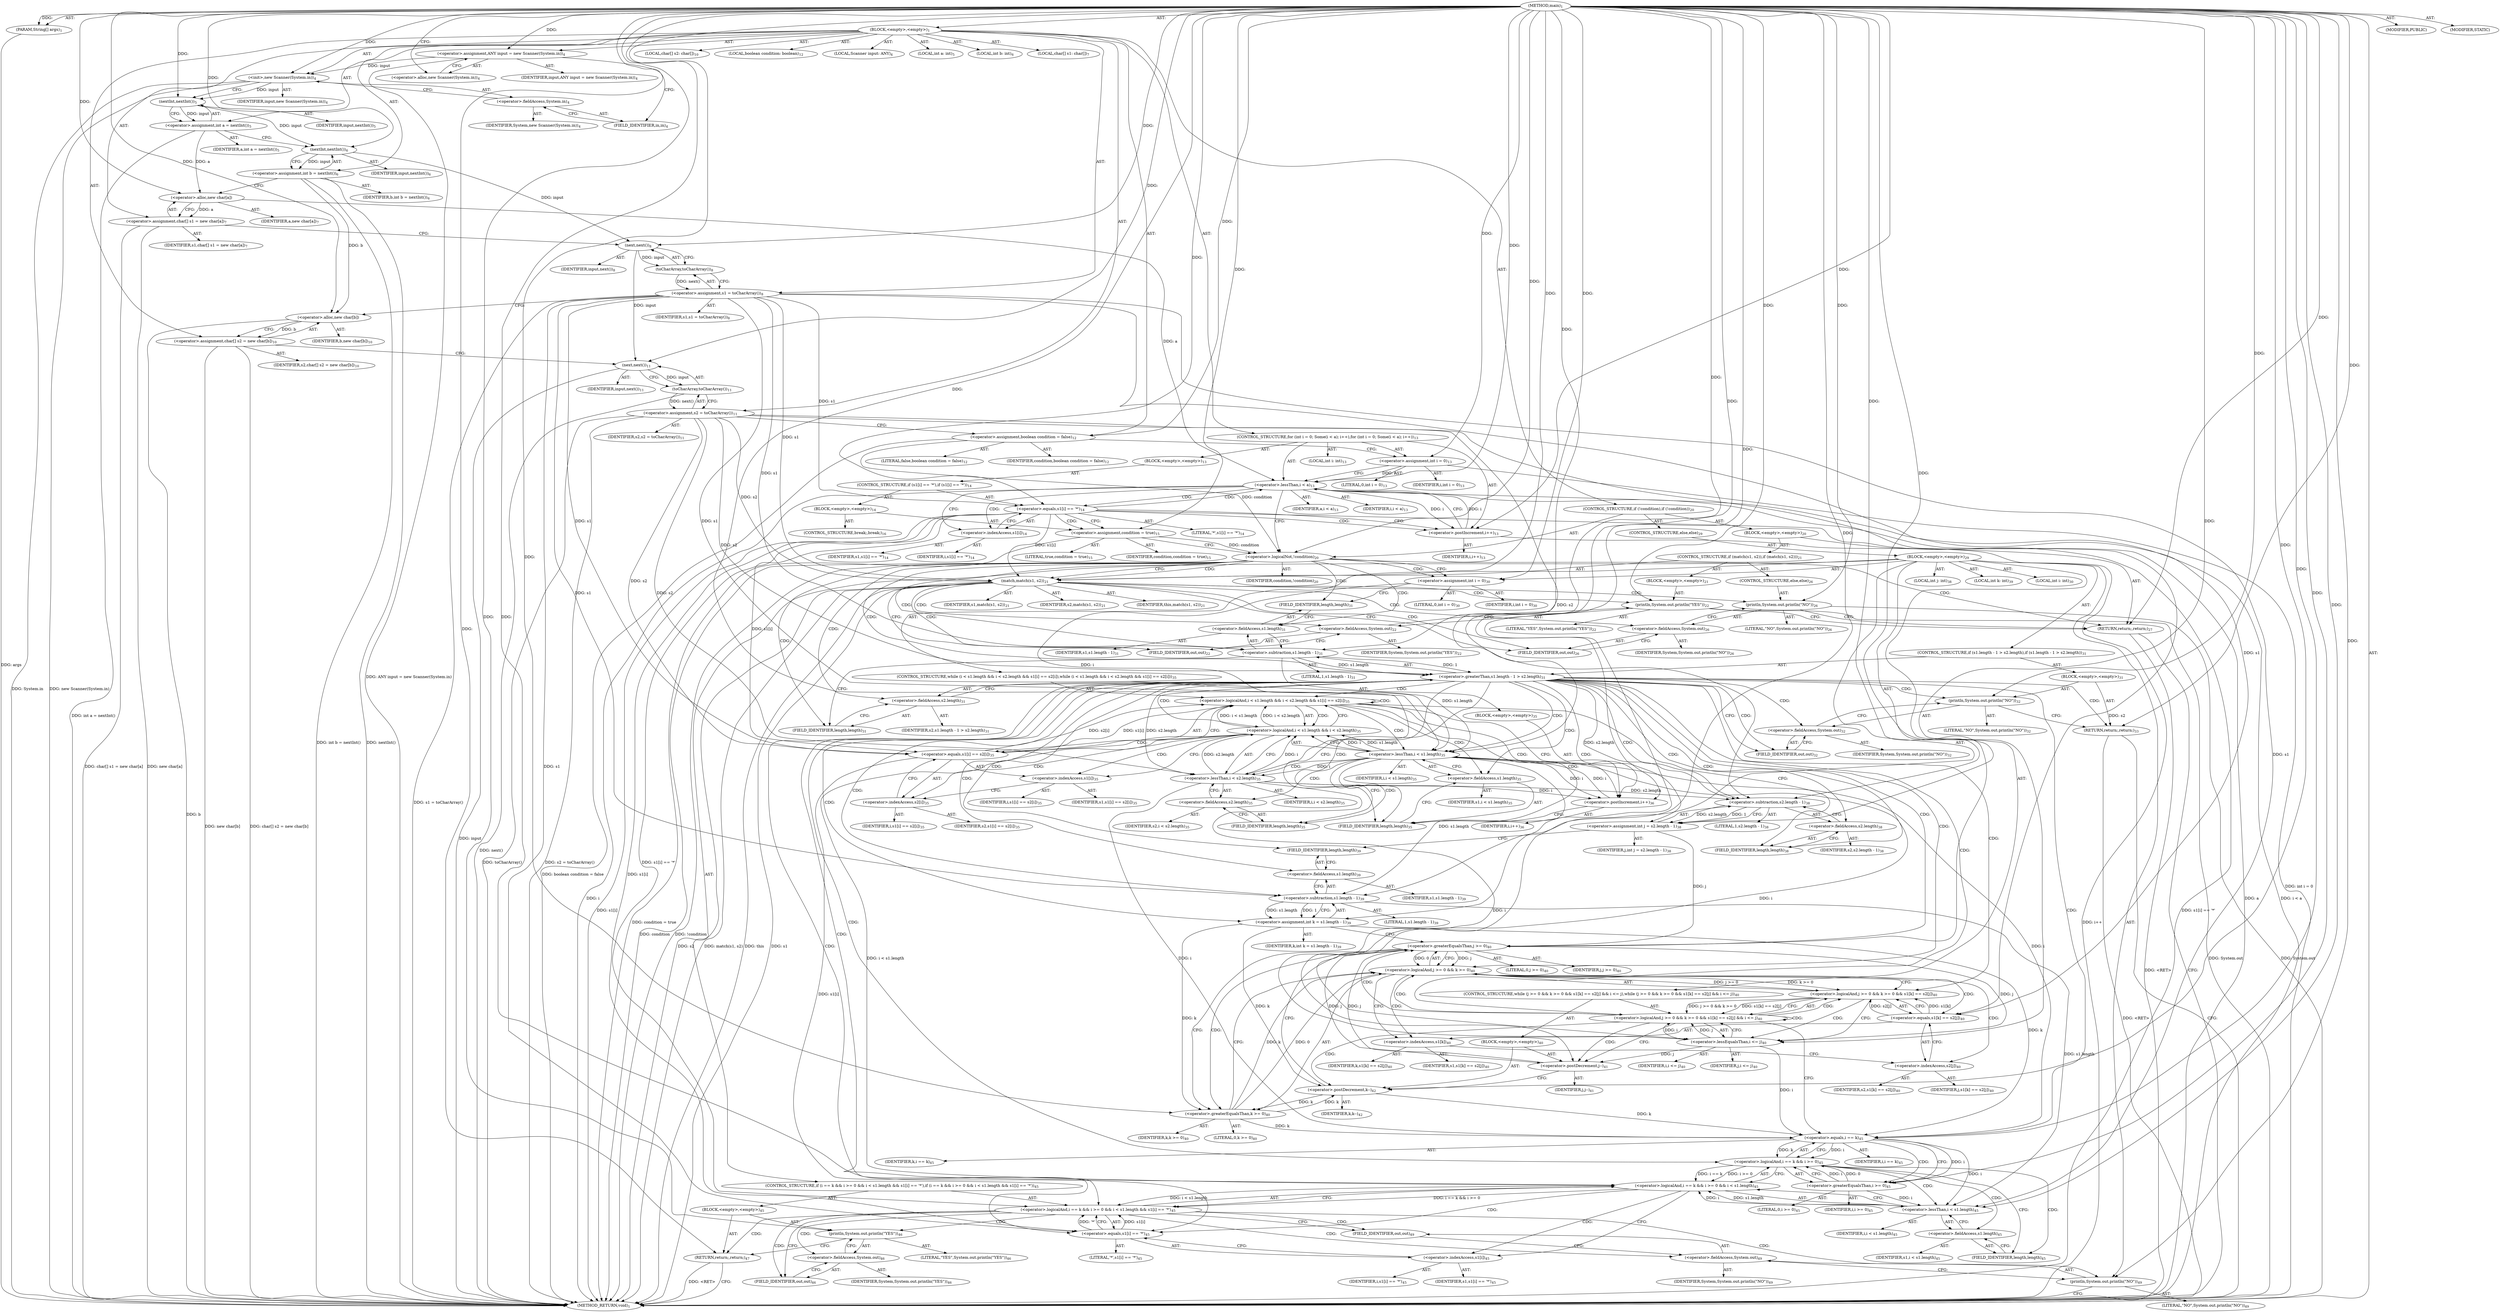 digraph "main" {  
"19" [label = <(METHOD,main)<SUB>1</SUB>> ]
"20" [label = <(PARAM,String[] args)<SUB>1</SUB>> ]
"21" [label = <(BLOCK,&lt;empty&gt;,&lt;empty&gt;)<SUB>1</SUB>> ]
"4" [label = <(LOCAL,Scanner input: ANY)<SUB>4</SUB>> ]
"22" [label = <(&lt;operator&gt;.assignment,ANY input = new Scanner(System.in))<SUB>4</SUB>> ]
"23" [label = <(IDENTIFIER,input,ANY input = new Scanner(System.in))<SUB>4</SUB>> ]
"24" [label = <(&lt;operator&gt;.alloc,new Scanner(System.in))<SUB>4</SUB>> ]
"25" [label = <(&lt;init&gt;,new Scanner(System.in))<SUB>4</SUB>> ]
"3" [label = <(IDENTIFIER,input,new Scanner(System.in))<SUB>4</SUB>> ]
"26" [label = <(&lt;operator&gt;.fieldAccess,System.in)<SUB>4</SUB>> ]
"27" [label = <(IDENTIFIER,System,new Scanner(System.in))<SUB>4</SUB>> ]
"28" [label = <(FIELD_IDENTIFIER,in,in)<SUB>4</SUB>> ]
"29" [label = <(LOCAL,int a: int)<SUB>5</SUB>> ]
"30" [label = <(&lt;operator&gt;.assignment,int a = nextInt())<SUB>5</SUB>> ]
"31" [label = <(IDENTIFIER,a,int a = nextInt())<SUB>5</SUB>> ]
"32" [label = <(nextInt,nextInt())<SUB>5</SUB>> ]
"33" [label = <(IDENTIFIER,input,nextInt())<SUB>5</SUB>> ]
"34" [label = <(LOCAL,int b: int)<SUB>6</SUB>> ]
"35" [label = <(&lt;operator&gt;.assignment,int b = nextInt())<SUB>6</SUB>> ]
"36" [label = <(IDENTIFIER,b,int b = nextInt())<SUB>6</SUB>> ]
"37" [label = <(nextInt,nextInt())<SUB>6</SUB>> ]
"38" [label = <(IDENTIFIER,input,nextInt())<SUB>6</SUB>> ]
"39" [label = <(LOCAL,char[] s1: char[])<SUB>7</SUB>> ]
"40" [label = <(&lt;operator&gt;.assignment,char[] s1 = new char[a])<SUB>7</SUB>> ]
"41" [label = <(IDENTIFIER,s1,char[] s1 = new char[a])<SUB>7</SUB>> ]
"42" [label = <(&lt;operator&gt;.alloc,new char[a])> ]
"43" [label = <(IDENTIFIER,a,new char[a])<SUB>7</SUB>> ]
"44" [label = <(&lt;operator&gt;.assignment,s1 = toCharArray())<SUB>8</SUB>> ]
"45" [label = <(IDENTIFIER,s1,s1 = toCharArray())<SUB>8</SUB>> ]
"46" [label = <(toCharArray,toCharArray())<SUB>8</SUB>> ]
"47" [label = <(next,next())<SUB>8</SUB>> ]
"48" [label = <(IDENTIFIER,input,next())<SUB>8</SUB>> ]
"49" [label = <(LOCAL,char[] s2: char[])<SUB>10</SUB>> ]
"50" [label = <(&lt;operator&gt;.assignment,char[] s2 = new char[b])<SUB>10</SUB>> ]
"51" [label = <(IDENTIFIER,s2,char[] s2 = new char[b])<SUB>10</SUB>> ]
"52" [label = <(&lt;operator&gt;.alloc,new char[b])> ]
"53" [label = <(IDENTIFIER,b,new char[b])<SUB>10</SUB>> ]
"54" [label = <(&lt;operator&gt;.assignment,s2 = toCharArray())<SUB>11</SUB>> ]
"55" [label = <(IDENTIFIER,s2,s2 = toCharArray())<SUB>11</SUB>> ]
"56" [label = <(toCharArray,toCharArray())<SUB>11</SUB>> ]
"57" [label = <(next,next())<SUB>11</SUB>> ]
"58" [label = <(IDENTIFIER,input,next())<SUB>11</SUB>> ]
"59" [label = <(LOCAL,boolean condition: boolean)<SUB>12</SUB>> ]
"60" [label = <(&lt;operator&gt;.assignment,boolean condition = false)<SUB>12</SUB>> ]
"61" [label = <(IDENTIFIER,condition,boolean condition = false)<SUB>12</SUB>> ]
"62" [label = <(LITERAL,false,boolean condition = false)<SUB>12</SUB>> ]
"63" [label = <(CONTROL_STRUCTURE,for (int i = 0; Some(i &lt; a); i++),for (int i = 0; Some(i &lt; a); i++))<SUB>13</SUB>> ]
"64" [label = <(LOCAL,int i: int)<SUB>13</SUB>> ]
"65" [label = <(&lt;operator&gt;.assignment,int i = 0)<SUB>13</SUB>> ]
"66" [label = <(IDENTIFIER,i,int i = 0)<SUB>13</SUB>> ]
"67" [label = <(LITERAL,0,int i = 0)<SUB>13</SUB>> ]
"68" [label = <(&lt;operator&gt;.lessThan,i &lt; a)<SUB>13</SUB>> ]
"69" [label = <(IDENTIFIER,i,i &lt; a)<SUB>13</SUB>> ]
"70" [label = <(IDENTIFIER,a,i &lt; a)<SUB>13</SUB>> ]
"71" [label = <(&lt;operator&gt;.postIncrement,i++)<SUB>13</SUB>> ]
"72" [label = <(IDENTIFIER,i,i++)<SUB>13</SUB>> ]
"73" [label = <(BLOCK,&lt;empty&gt;,&lt;empty&gt;)<SUB>13</SUB>> ]
"74" [label = <(CONTROL_STRUCTURE,if (s1[i] == '*'),if (s1[i] == '*'))<SUB>14</SUB>> ]
"75" [label = <(&lt;operator&gt;.equals,s1[i] == '*')<SUB>14</SUB>> ]
"76" [label = <(&lt;operator&gt;.indexAccess,s1[i])<SUB>14</SUB>> ]
"77" [label = <(IDENTIFIER,s1,s1[i] == '*')<SUB>14</SUB>> ]
"78" [label = <(IDENTIFIER,i,s1[i] == '*')<SUB>14</SUB>> ]
"79" [label = <(LITERAL,'*',s1[i] == '*')<SUB>14</SUB>> ]
"80" [label = <(BLOCK,&lt;empty&gt;,&lt;empty&gt;)<SUB>14</SUB>> ]
"81" [label = <(&lt;operator&gt;.assignment,condition = true)<SUB>15</SUB>> ]
"82" [label = <(IDENTIFIER,condition,condition = true)<SUB>15</SUB>> ]
"83" [label = <(LITERAL,true,condition = true)<SUB>15</SUB>> ]
"84" [label = <(CONTROL_STRUCTURE,break;,break;)<SUB>16</SUB>> ]
"85" [label = <(CONTROL_STRUCTURE,if (!condition),if (!condition))<SUB>20</SUB>> ]
"86" [label = <(&lt;operator&gt;.logicalNot,!condition)<SUB>20</SUB>> ]
"87" [label = <(IDENTIFIER,condition,!condition)<SUB>20</SUB>> ]
"88" [label = <(BLOCK,&lt;empty&gt;,&lt;empty&gt;)<SUB>20</SUB>> ]
"89" [label = <(CONTROL_STRUCTURE,if (match(s1, s2)),if (match(s1, s2)))<SUB>21</SUB>> ]
"90" [label = <(match,match(s1, s2))<SUB>21</SUB>> ]
"91" [label = <(IDENTIFIER,this,match(s1, s2))<SUB>21</SUB>> ]
"92" [label = <(IDENTIFIER,s1,match(s1, s2))<SUB>21</SUB>> ]
"93" [label = <(IDENTIFIER,s2,match(s1, s2))<SUB>21</SUB>> ]
"94" [label = <(BLOCK,&lt;empty&gt;,&lt;empty&gt;)<SUB>21</SUB>> ]
"95" [label = <(println,System.out.println(&quot;YES&quot;))<SUB>22</SUB>> ]
"96" [label = <(&lt;operator&gt;.fieldAccess,System.out)<SUB>22</SUB>> ]
"97" [label = <(IDENTIFIER,System,System.out.println(&quot;YES&quot;))<SUB>22</SUB>> ]
"98" [label = <(FIELD_IDENTIFIER,out,out)<SUB>22</SUB>> ]
"99" [label = <(LITERAL,&quot;YES&quot;,System.out.println(&quot;YES&quot;))<SUB>22</SUB>> ]
"100" [label = <(CONTROL_STRUCTURE,else,else)<SUB>26</SUB>> ]
"101" [label = <(println,System.out.println(&quot;NO&quot;))<SUB>26</SUB>> ]
"102" [label = <(&lt;operator&gt;.fieldAccess,System.out)<SUB>26</SUB>> ]
"103" [label = <(IDENTIFIER,System,System.out.println(&quot;NO&quot;))<SUB>26</SUB>> ]
"104" [label = <(FIELD_IDENTIFIER,out,out)<SUB>26</SUB>> ]
"105" [label = <(LITERAL,&quot;NO&quot;,System.out.println(&quot;NO&quot;))<SUB>26</SUB>> ]
"106" [label = <(RETURN,return;,return;)<SUB>27</SUB>> ]
"107" [label = <(CONTROL_STRUCTURE,else,else)<SUB>29</SUB>> ]
"108" [label = <(BLOCK,&lt;empty&gt;,&lt;empty&gt;)<SUB>29</SUB>> ]
"109" [label = <(LOCAL,int i: int)<SUB>30</SUB>> ]
"110" [label = <(&lt;operator&gt;.assignment,int i = 0)<SUB>30</SUB>> ]
"111" [label = <(IDENTIFIER,i,int i = 0)<SUB>30</SUB>> ]
"112" [label = <(LITERAL,0,int i = 0)<SUB>30</SUB>> ]
"113" [label = <(CONTROL_STRUCTURE,if (s1.length - 1 &gt; s2.length),if (s1.length - 1 &gt; s2.length))<SUB>31</SUB>> ]
"114" [label = <(&lt;operator&gt;.greaterThan,s1.length - 1 &gt; s2.length)<SUB>31</SUB>> ]
"115" [label = <(&lt;operator&gt;.subtraction,s1.length - 1)<SUB>31</SUB>> ]
"116" [label = <(&lt;operator&gt;.fieldAccess,s1.length)<SUB>31</SUB>> ]
"117" [label = <(IDENTIFIER,s1,s1.length - 1)<SUB>31</SUB>> ]
"118" [label = <(FIELD_IDENTIFIER,length,length)<SUB>31</SUB>> ]
"119" [label = <(LITERAL,1,s1.length - 1)<SUB>31</SUB>> ]
"120" [label = <(&lt;operator&gt;.fieldAccess,s2.length)<SUB>31</SUB>> ]
"121" [label = <(IDENTIFIER,s2,s1.length - 1 &gt; s2.length)<SUB>31</SUB>> ]
"122" [label = <(FIELD_IDENTIFIER,length,length)<SUB>31</SUB>> ]
"123" [label = <(BLOCK,&lt;empty&gt;,&lt;empty&gt;)<SUB>31</SUB>> ]
"124" [label = <(println,System.out.println(&quot;NO&quot;))<SUB>32</SUB>> ]
"125" [label = <(&lt;operator&gt;.fieldAccess,System.out)<SUB>32</SUB>> ]
"126" [label = <(IDENTIFIER,System,System.out.println(&quot;NO&quot;))<SUB>32</SUB>> ]
"127" [label = <(FIELD_IDENTIFIER,out,out)<SUB>32</SUB>> ]
"128" [label = <(LITERAL,&quot;NO&quot;,System.out.println(&quot;NO&quot;))<SUB>32</SUB>> ]
"129" [label = <(RETURN,return;,return;)<SUB>33</SUB>> ]
"130" [label = <(CONTROL_STRUCTURE,while (i &lt; s1.length &amp;&amp; i &lt; s2.length &amp;&amp; s1[i] == s2[i]),while (i &lt; s1.length &amp;&amp; i &lt; s2.length &amp;&amp; s1[i] == s2[i]))<SUB>35</SUB>> ]
"131" [label = <(&lt;operator&gt;.logicalAnd,i &lt; s1.length &amp;&amp; i &lt; s2.length &amp;&amp; s1[i] == s2[i])<SUB>35</SUB>> ]
"132" [label = <(&lt;operator&gt;.logicalAnd,i &lt; s1.length &amp;&amp; i &lt; s2.length)<SUB>35</SUB>> ]
"133" [label = <(&lt;operator&gt;.lessThan,i &lt; s1.length)<SUB>35</SUB>> ]
"134" [label = <(IDENTIFIER,i,i &lt; s1.length)<SUB>35</SUB>> ]
"135" [label = <(&lt;operator&gt;.fieldAccess,s1.length)<SUB>35</SUB>> ]
"136" [label = <(IDENTIFIER,s1,i &lt; s1.length)<SUB>35</SUB>> ]
"137" [label = <(FIELD_IDENTIFIER,length,length)<SUB>35</SUB>> ]
"138" [label = <(&lt;operator&gt;.lessThan,i &lt; s2.length)<SUB>35</SUB>> ]
"139" [label = <(IDENTIFIER,i,i &lt; s2.length)<SUB>35</SUB>> ]
"140" [label = <(&lt;operator&gt;.fieldAccess,s2.length)<SUB>35</SUB>> ]
"141" [label = <(IDENTIFIER,s2,i &lt; s2.length)<SUB>35</SUB>> ]
"142" [label = <(FIELD_IDENTIFIER,length,length)<SUB>35</SUB>> ]
"143" [label = <(&lt;operator&gt;.equals,s1[i] == s2[i])<SUB>35</SUB>> ]
"144" [label = <(&lt;operator&gt;.indexAccess,s1[i])<SUB>35</SUB>> ]
"145" [label = <(IDENTIFIER,s1,s1[i] == s2[i])<SUB>35</SUB>> ]
"146" [label = <(IDENTIFIER,i,s1[i] == s2[i])<SUB>35</SUB>> ]
"147" [label = <(&lt;operator&gt;.indexAccess,s2[i])<SUB>35</SUB>> ]
"148" [label = <(IDENTIFIER,s2,s1[i] == s2[i])<SUB>35</SUB>> ]
"149" [label = <(IDENTIFIER,i,s1[i] == s2[i])<SUB>35</SUB>> ]
"150" [label = <(BLOCK,&lt;empty&gt;,&lt;empty&gt;)<SUB>35</SUB>> ]
"151" [label = <(&lt;operator&gt;.postIncrement,i++)<SUB>36</SUB>> ]
"152" [label = <(IDENTIFIER,i,i++)<SUB>36</SUB>> ]
"153" [label = <(LOCAL,int j: int)<SUB>38</SUB>> ]
"154" [label = <(&lt;operator&gt;.assignment,int j = s2.length - 1)<SUB>38</SUB>> ]
"155" [label = <(IDENTIFIER,j,int j = s2.length - 1)<SUB>38</SUB>> ]
"156" [label = <(&lt;operator&gt;.subtraction,s2.length - 1)<SUB>38</SUB>> ]
"157" [label = <(&lt;operator&gt;.fieldAccess,s2.length)<SUB>38</SUB>> ]
"158" [label = <(IDENTIFIER,s2,s2.length - 1)<SUB>38</SUB>> ]
"159" [label = <(FIELD_IDENTIFIER,length,length)<SUB>38</SUB>> ]
"160" [label = <(LITERAL,1,s2.length - 1)<SUB>38</SUB>> ]
"161" [label = <(LOCAL,int k: int)<SUB>39</SUB>> ]
"162" [label = <(&lt;operator&gt;.assignment,int k = s1.length - 1)<SUB>39</SUB>> ]
"163" [label = <(IDENTIFIER,k,int k = s1.length - 1)<SUB>39</SUB>> ]
"164" [label = <(&lt;operator&gt;.subtraction,s1.length - 1)<SUB>39</SUB>> ]
"165" [label = <(&lt;operator&gt;.fieldAccess,s1.length)<SUB>39</SUB>> ]
"166" [label = <(IDENTIFIER,s1,s1.length - 1)<SUB>39</SUB>> ]
"167" [label = <(FIELD_IDENTIFIER,length,length)<SUB>39</SUB>> ]
"168" [label = <(LITERAL,1,s1.length - 1)<SUB>39</SUB>> ]
"169" [label = <(CONTROL_STRUCTURE,while (j &gt;= 0 &amp;&amp; k &gt;= 0 &amp;&amp; s1[k] == s2[j] &amp;&amp; i &lt;= j),while (j &gt;= 0 &amp;&amp; k &gt;= 0 &amp;&amp; s1[k] == s2[j] &amp;&amp; i &lt;= j))<SUB>40</SUB>> ]
"170" [label = <(&lt;operator&gt;.logicalAnd,j &gt;= 0 &amp;&amp; k &gt;= 0 &amp;&amp; s1[k] == s2[j] &amp;&amp; i &lt;= j)<SUB>40</SUB>> ]
"171" [label = <(&lt;operator&gt;.logicalAnd,j &gt;= 0 &amp;&amp; k &gt;= 0 &amp;&amp; s1[k] == s2[j])<SUB>40</SUB>> ]
"172" [label = <(&lt;operator&gt;.logicalAnd,j &gt;= 0 &amp;&amp; k &gt;= 0)<SUB>40</SUB>> ]
"173" [label = <(&lt;operator&gt;.greaterEqualsThan,j &gt;= 0)<SUB>40</SUB>> ]
"174" [label = <(IDENTIFIER,j,j &gt;= 0)<SUB>40</SUB>> ]
"175" [label = <(LITERAL,0,j &gt;= 0)<SUB>40</SUB>> ]
"176" [label = <(&lt;operator&gt;.greaterEqualsThan,k &gt;= 0)<SUB>40</SUB>> ]
"177" [label = <(IDENTIFIER,k,k &gt;= 0)<SUB>40</SUB>> ]
"178" [label = <(LITERAL,0,k &gt;= 0)<SUB>40</SUB>> ]
"179" [label = <(&lt;operator&gt;.equals,s1[k] == s2[j])<SUB>40</SUB>> ]
"180" [label = <(&lt;operator&gt;.indexAccess,s1[k])<SUB>40</SUB>> ]
"181" [label = <(IDENTIFIER,s1,s1[k] == s2[j])<SUB>40</SUB>> ]
"182" [label = <(IDENTIFIER,k,s1[k] == s2[j])<SUB>40</SUB>> ]
"183" [label = <(&lt;operator&gt;.indexAccess,s2[j])<SUB>40</SUB>> ]
"184" [label = <(IDENTIFIER,s2,s1[k] == s2[j])<SUB>40</SUB>> ]
"185" [label = <(IDENTIFIER,j,s1[k] == s2[j])<SUB>40</SUB>> ]
"186" [label = <(&lt;operator&gt;.lessEqualsThan,i &lt;= j)<SUB>40</SUB>> ]
"187" [label = <(IDENTIFIER,i,i &lt;= j)<SUB>40</SUB>> ]
"188" [label = <(IDENTIFIER,j,i &lt;= j)<SUB>40</SUB>> ]
"189" [label = <(BLOCK,&lt;empty&gt;,&lt;empty&gt;)<SUB>40</SUB>> ]
"190" [label = <(&lt;operator&gt;.postDecrement,j--)<SUB>41</SUB>> ]
"191" [label = <(IDENTIFIER,j,j--)<SUB>41</SUB>> ]
"192" [label = <(&lt;operator&gt;.postDecrement,k--)<SUB>42</SUB>> ]
"193" [label = <(IDENTIFIER,k,k--)<SUB>42</SUB>> ]
"194" [label = <(CONTROL_STRUCTURE,if (i == k &amp;&amp; i &gt;= 0 &amp;&amp; i &lt; s1.length &amp;&amp; s1[i] == '*'),if (i == k &amp;&amp; i &gt;= 0 &amp;&amp; i &lt; s1.length &amp;&amp; s1[i] == '*'))<SUB>45</SUB>> ]
"195" [label = <(&lt;operator&gt;.logicalAnd,i == k &amp;&amp; i &gt;= 0 &amp;&amp; i &lt; s1.length &amp;&amp; s1[i] == '*')<SUB>45</SUB>> ]
"196" [label = <(&lt;operator&gt;.logicalAnd,i == k &amp;&amp; i &gt;= 0 &amp;&amp; i &lt; s1.length)<SUB>45</SUB>> ]
"197" [label = <(&lt;operator&gt;.logicalAnd,i == k &amp;&amp; i &gt;= 0)<SUB>45</SUB>> ]
"198" [label = <(&lt;operator&gt;.equals,i == k)<SUB>45</SUB>> ]
"199" [label = <(IDENTIFIER,i,i == k)<SUB>45</SUB>> ]
"200" [label = <(IDENTIFIER,k,i == k)<SUB>45</SUB>> ]
"201" [label = <(&lt;operator&gt;.greaterEqualsThan,i &gt;= 0)<SUB>45</SUB>> ]
"202" [label = <(IDENTIFIER,i,i &gt;= 0)<SUB>45</SUB>> ]
"203" [label = <(LITERAL,0,i &gt;= 0)<SUB>45</SUB>> ]
"204" [label = <(&lt;operator&gt;.lessThan,i &lt; s1.length)<SUB>45</SUB>> ]
"205" [label = <(IDENTIFIER,i,i &lt; s1.length)<SUB>45</SUB>> ]
"206" [label = <(&lt;operator&gt;.fieldAccess,s1.length)<SUB>45</SUB>> ]
"207" [label = <(IDENTIFIER,s1,i &lt; s1.length)<SUB>45</SUB>> ]
"208" [label = <(FIELD_IDENTIFIER,length,length)<SUB>45</SUB>> ]
"209" [label = <(&lt;operator&gt;.equals,s1[i] == '*')<SUB>45</SUB>> ]
"210" [label = <(&lt;operator&gt;.indexAccess,s1[i])<SUB>45</SUB>> ]
"211" [label = <(IDENTIFIER,s1,s1[i] == '*')<SUB>45</SUB>> ]
"212" [label = <(IDENTIFIER,i,s1[i] == '*')<SUB>45</SUB>> ]
"213" [label = <(LITERAL,'*',s1[i] == '*')<SUB>45</SUB>> ]
"214" [label = <(BLOCK,&lt;empty&gt;,&lt;empty&gt;)<SUB>45</SUB>> ]
"215" [label = <(println,System.out.println(&quot;YES&quot;))<SUB>46</SUB>> ]
"216" [label = <(&lt;operator&gt;.fieldAccess,System.out)<SUB>46</SUB>> ]
"217" [label = <(IDENTIFIER,System,System.out.println(&quot;YES&quot;))<SUB>46</SUB>> ]
"218" [label = <(FIELD_IDENTIFIER,out,out)<SUB>46</SUB>> ]
"219" [label = <(LITERAL,&quot;YES&quot;,System.out.println(&quot;YES&quot;))<SUB>46</SUB>> ]
"220" [label = <(RETURN,return;,return;)<SUB>47</SUB>> ]
"221" [label = <(println,System.out.println(&quot;NO&quot;))<SUB>49</SUB>> ]
"222" [label = <(&lt;operator&gt;.fieldAccess,System.out)<SUB>49</SUB>> ]
"223" [label = <(IDENTIFIER,System,System.out.println(&quot;NO&quot;))<SUB>49</SUB>> ]
"224" [label = <(FIELD_IDENTIFIER,out,out)<SUB>49</SUB>> ]
"225" [label = <(LITERAL,&quot;NO&quot;,System.out.println(&quot;NO&quot;))<SUB>49</SUB>> ]
"226" [label = <(MODIFIER,PUBLIC)> ]
"227" [label = <(MODIFIER,STATIC)> ]
"228" [label = <(METHOD_RETURN,void)<SUB>1</SUB>> ]
  "19" -> "20"  [ label = "AST: "] 
  "19" -> "21"  [ label = "AST: "] 
  "19" -> "226"  [ label = "AST: "] 
  "19" -> "227"  [ label = "AST: "] 
  "19" -> "228"  [ label = "AST: "] 
  "21" -> "4"  [ label = "AST: "] 
  "21" -> "22"  [ label = "AST: "] 
  "21" -> "25"  [ label = "AST: "] 
  "21" -> "29"  [ label = "AST: "] 
  "21" -> "30"  [ label = "AST: "] 
  "21" -> "34"  [ label = "AST: "] 
  "21" -> "35"  [ label = "AST: "] 
  "21" -> "39"  [ label = "AST: "] 
  "21" -> "40"  [ label = "AST: "] 
  "21" -> "44"  [ label = "AST: "] 
  "21" -> "49"  [ label = "AST: "] 
  "21" -> "50"  [ label = "AST: "] 
  "21" -> "54"  [ label = "AST: "] 
  "21" -> "59"  [ label = "AST: "] 
  "21" -> "60"  [ label = "AST: "] 
  "21" -> "63"  [ label = "AST: "] 
  "21" -> "85"  [ label = "AST: "] 
  "22" -> "23"  [ label = "AST: "] 
  "22" -> "24"  [ label = "AST: "] 
  "25" -> "3"  [ label = "AST: "] 
  "25" -> "26"  [ label = "AST: "] 
  "26" -> "27"  [ label = "AST: "] 
  "26" -> "28"  [ label = "AST: "] 
  "30" -> "31"  [ label = "AST: "] 
  "30" -> "32"  [ label = "AST: "] 
  "32" -> "33"  [ label = "AST: "] 
  "35" -> "36"  [ label = "AST: "] 
  "35" -> "37"  [ label = "AST: "] 
  "37" -> "38"  [ label = "AST: "] 
  "40" -> "41"  [ label = "AST: "] 
  "40" -> "42"  [ label = "AST: "] 
  "42" -> "43"  [ label = "AST: "] 
  "44" -> "45"  [ label = "AST: "] 
  "44" -> "46"  [ label = "AST: "] 
  "46" -> "47"  [ label = "AST: "] 
  "47" -> "48"  [ label = "AST: "] 
  "50" -> "51"  [ label = "AST: "] 
  "50" -> "52"  [ label = "AST: "] 
  "52" -> "53"  [ label = "AST: "] 
  "54" -> "55"  [ label = "AST: "] 
  "54" -> "56"  [ label = "AST: "] 
  "56" -> "57"  [ label = "AST: "] 
  "57" -> "58"  [ label = "AST: "] 
  "60" -> "61"  [ label = "AST: "] 
  "60" -> "62"  [ label = "AST: "] 
  "63" -> "64"  [ label = "AST: "] 
  "63" -> "65"  [ label = "AST: "] 
  "63" -> "68"  [ label = "AST: "] 
  "63" -> "71"  [ label = "AST: "] 
  "63" -> "73"  [ label = "AST: "] 
  "65" -> "66"  [ label = "AST: "] 
  "65" -> "67"  [ label = "AST: "] 
  "68" -> "69"  [ label = "AST: "] 
  "68" -> "70"  [ label = "AST: "] 
  "71" -> "72"  [ label = "AST: "] 
  "73" -> "74"  [ label = "AST: "] 
  "74" -> "75"  [ label = "AST: "] 
  "74" -> "80"  [ label = "AST: "] 
  "75" -> "76"  [ label = "AST: "] 
  "75" -> "79"  [ label = "AST: "] 
  "76" -> "77"  [ label = "AST: "] 
  "76" -> "78"  [ label = "AST: "] 
  "80" -> "81"  [ label = "AST: "] 
  "80" -> "84"  [ label = "AST: "] 
  "81" -> "82"  [ label = "AST: "] 
  "81" -> "83"  [ label = "AST: "] 
  "85" -> "86"  [ label = "AST: "] 
  "85" -> "88"  [ label = "AST: "] 
  "85" -> "107"  [ label = "AST: "] 
  "86" -> "87"  [ label = "AST: "] 
  "88" -> "89"  [ label = "AST: "] 
  "88" -> "106"  [ label = "AST: "] 
  "89" -> "90"  [ label = "AST: "] 
  "89" -> "94"  [ label = "AST: "] 
  "89" -> "100"  [ label = "AST: "] 
  "90" -> "91"  [ label = "AST: "] 
  "90" -> "92"  [ label = "AST: "] 
  "90" -> "93"  [ label = "AST: "] 
  "94" -> "95"  [ label = "AST: "] 
  "95" -> "96"  [ label = "AST: "] 
  "95" -> "99"  [ label = "AST: "] 
  "96" -> "97"  [ label = "AST: "] 
  "96" -> "98"  [ label = "AST: "] 
  "100" -> "101"  [ label = "AST: "] 
  "101" -> "102"  [ label = "AST: "] 
  "101" -> "105"  [ label = "AST: "] 
  "102" -> "103"  [ label = "AST: "] 
  "102" -> "104"  [ label = "AST: "] 
  "107" -> "108"  [ label = "AST: "] 
  "108" -> "109"  [ label = "AST: "] 
  "108" -> "110"  [ label = "AST: "] 
  "108" -> "113"  [ label = "AST: "] 
  "108" -> "130"  [ label = "AST: "] 
  "108" -> "153"  [ label = "AST: "] 
  "108" -> "154"  [ label = "AST: "] 
  "108" -> "161"  [ label = "AST: "] 
  "108" -> "162"  [ label = "AST: "] 
  "108" -> "169"  [ label = "AST: "] 
  "108" -> "194"  [ label = "AST: "] 
  "108" -> "221"  [ label = "AST: "] 
  "110" -> "111"  [ label = "AST: "] 
  "110" -> "112"  [ label = "AST: "] 
  "113" -> "114"  [ label = "AST: "] 
  "113" -> "123"  [ label = "AST: "] 
  "114" -> "115"  [ label = "AST: "] 
  "114" -> "120"  [ label = "AST: "] 
  "115" -> "116"  [ label = "AST: "] 
  "115" -> "119"  [ label = "AST: "] 
  "116" -> "117"  [ label = "AST: "] 
  "116" -> "118"  [ label = "AST: "] 
  "120" -> "121"  [ label = "AST: "] 
  "120" -> "122"  [ label = "AST: "] 
  "123" -> "124"  [ label = "AST: "] 
  "123" -> "129"  [ label = "AST: "] 
  "124" -> "125"  [ label = "AST: "] 
  "124" -> "128"  [ label = "AST: "] 
  "125" -> "126"  [ label = "AST: "] 
  "125" -> "127"  [ label = "AST: "] 
  "130" -> "131"  [ label = "AST: "] 
  "130" -> "150"  [ label = "AST: "] 
  "131" -> "132"  [ label = "AST: "] 
  "131" -> "143"  [ label = "AST: "] 
  "132" -> "133"  [ label = "AST: "] 
  "132" -> "138"  [ label = "AST: "] 
  "133" -> "134"  [ label = "AST: "] 
  "133" -> "135"  [ label = "AST: "] 
  "135" -> "136"  [ label = "AST: "] 
  "135" -> "137"  [ label = "AST: "] 
  "138" -> "139"  [ label = "AST: "] 
  "138" -> "140"  [ label = "AST: "] 
  "140" -> "141"  [ label = "AST: "] 
  "140" -> "142"  [ label = "AST: "] 
  "143" -> "144"  [ label = "AST: "] 
  "143" -> "147"  [ label = "AST: "] 
  "144" -> "145"  [ label = "AST: "] 
  "144" -> "146"  [ label = "AST: "] 
  "147" -> "148"  [ label = "AST: "] 
  "147" -> "149"  [ label = "AST: "] 
  "150" -> "151"  [ label = "AST: "] 
  "151" -> "152"  [ label = "AST: "] 
  "154" -> "155"  [ label = "AST: "] 
  "154" -> "156"  [ label = "AST: "] 
  "156" -> "157"  [ label = "AST: "] 
  "156" -> "160"  [ label = "AST: "] 
  "157" -> "158"  [ label = "AST: "] 
  "157" -> "159"  [ label = "AST: "] 
  "162" -> "163"  [ label = "AST: "] 
  "162" -> "164"  [ label = "AST: "] 
  "164" -> "165"  [ label = "AST: "] 
  "164" -> "168"  [ label = "AST: "] 
  "165" -> "166"  [ label = "AST: "] 
  "165" -> "167"  [ label = "AST: "] 
  "169" -> "170"  [ label = "AST: "] 
  "169" -> "189"  [ label = "AST: "] 
  "170" -> "171"  [ label = "AST: "] 
  "170" -> "186"  [ label = "AST: "] 
  "171" -> "172"  [ label = "AST: "] 
  "171" -> "179"  [ label = "AST: "] 
  "172" -> "173"  [ label = "AST: "] 
  "172" -> "176"  [ label = "AST: "] 
  "173" -> "174"  [ label = "AST: "] 
  "173" -> "175"  [ label = "AST: "] 
  "176" -> "177"  [ label = "AST: "] 
  "176" -> "178"  [ label = "AST: "] 
  "179" -> "180"  [ label = "AST: "] 
  "179" -> "183"  [ label = "AST: "] 
  "180" -> "181"  [ label = "AST: "] 
  "180" -> "182"  [ label = "AST: "] 
  "183" -> "184"  [ label = "AST: "] 
  "183" -> "185"  [ label = "AST: "] 
  "186" -> "187"  [ label = "AST: "] 
  "186" -> "188"  [ label = "AST: "] 
  "189" -> "190"  [ label = "AST: "] 
  "189" -> "192"  [ label = "AST: "] 
  "190" -> "191"  [ label = "AST: "] 
  "192" -> "193"  [ label = "AST: "] 
  "194" -> "195"  [ label = "AST: "] 
  "194" -> "214"  [ label = "AST: "] 
  "195" -> "196"  [ label = "AST: "] 
  "195" -> "209"  [ label = "AST: "] 
  "196" -> "197"  [ label = "AST: "] 
  "196" -> "204"  [ label = "AST: "] 
  "197" -> "198"  [ label = "AST: "] 
  "197" -> "201"  [ label = "AST: "] 
  "198" -> "199"  [ label = "AST: "] 
  "198" -> "200"  [ label = "AST: "] 
  "201" -> "202"  [ label = "AST: "] 
  "201" -> "203"  [ label = "AST: "] 
  "204" -> "205"  [ label = "AST: "] 
  "204" -> "206"  [ label = "AST: "] 
  "206" -> "207"  [ label = "AST: "] 
  "206" -> "208"  [ label = "AST: "] 
  "209" -> "210"  [ label = "AST: "] 
  "209" -> "213"  [ label = "AST: "] 
  "210" -> "211"  [ label = "AST: "] 
  "210" -> "212"  [ label = "AST: "] 
  "214" -> "215"  [ label = "AST: "] 
  "214" -> "220"  [ label = "AST: "] 
  "215" -> "216"  [ label = "AST: "] 
  "215" -> "219"  [ label = "AST: "] 
  "216" -> "217"  [ label = "AST: "] 
  "216" -> "218"  [ label = "AST: "] 
  "221" -> "222"  [ label = "AST: "] 
  "221" -> "225"  [ label = "AST: "] 
  "222" -> "223"  [ label = "AST: "] 
  "222" -> "224"  [ label = "AST: "] 
  "22" -> "28"  [ label = "CFG: "] 
  "25" -> "32"  [ label = "CFG: "] 
  "30" -> "37"  [ label = "CFG: "] 
  "35" -> "42"  [ label = "CFG: "] 
  "40" -> "47"  [ label = "CFG: "] 
  "44" -> "52"  [ label = "CFG: "] 
  "50" -> "57"  [ label = "CFG: "] 
  "54" -> "60"  [ label = "CFG: "] 
  "60" -> "65"  [ label = "CFG: "] 
  "24" -> "22"  [ label = "CFG: "] 
  "26" -> "25"  [ label = "CFG: "] 
  "32" -> "30"  [ label = "CFG: "] 
  "37" -> "35"  [ label = "CFG: "] 
  "42" -> "40"  [ label = "CFG: "] 
  "46" -> "44"  [ label = "CFG: "] 
  "52" -> "50"  [ label = "CFG: "] 
  "56" -> "54"  [ label = "CFG: "] 
  "65" -> "68"  [ label = "CFG: "] 
  "68" -> "76"  [ label = "CFG: "] 
  "68" -> "86"  [ label = "CFG: "] 
  "71" -> "68"  [ label = "CFG: "] 
  "86" -> "90"  [ label = "CFG: "] 
  "86" -> "110"  [ label = "CFG: "] 
  "28" -> "26"  [ label = "CFG: "] 
  "47" -> "46"  [ label = "CFG: "] 
  "57" -> "56"  [ label = "CFG: "] 
  "106" -> "228"  [ label = "CFG: "] 
  "75" -> "81"  [ label = "CFG: "] 
  "75" -> "71"  [ label = "CFG: "] 
  "90" -> "98"  [ label = "CFG: "] 
  "90" -> "104"  [ label = "CFG: "] 
  "110" -> "118"  [ label = "CFG: "] 
  "154" -> "167"  [ label = "CFG: "] 
  "162" -> "173"  [ label = "CFG: "] 
  "221" -> "228"  [ label = "CFG: "] 
  "76" -> "75"  [ label = "CFG: "] 
  "81" -> "86"  [ label = "CFG: "] 
  "95" -> "106"  [ label = "CFG: "] 
  "101" -> "106"  [ label = "CFG: "] 
  "114" -> "127"  [ label = "CFG: "] 
  "114" -> "137"  [ label = "CFG: "] 
  "131" -> "151"  [ label = "CFG: "] 
  "131" -> "159"  [ label = "CFG: "] 
  "156" -> "154"  [ label = "CFG: "] 
  "164" -> "162"  [ label = "CFG: "] 
  "170" -> "190"  [ label = "CFG: "] 
  "170" -> "198"  [ label = "CFG: "] 
  "195" -> "218"  [ label = "CFG: "] 
  "195" -> "224"  [ label = "CFG: "] 
  "222" -> "221"  [ label = "CFG: "] 
  "96" -> "95"  [ label = "CFG: "] 
  "102" -> "101"  [ label = "CFG: "] 
  "115" -> "122"  [ label = "CFG: "] 
  "120" -> "114"  [ label = "CFG: "] 
  "124" -> "129"  [ label = "CFG: "] 
  "129" -> "228"  [ label = "CFG: "] 
  "132" -> "131"  [ label = "CFG: "] 
  "132" -> "144"  [ label = "CFG: "] 
  "143" -> "131"  [ label = "CFG: "] 
  "151" -> "137"  [ label = "CFG: "] 
  "157" -> "156"  [ label = "CFG: "] 
  "165" -> "164"  [ label = "CFG: "] 
  "171" -> "170"  [ label = "CFG: "] 
  "171" -> "186"  [ label = "CFG: "] 
  "186" -> "170"  [ label = "CFG: "] 
  "190" -> "192"  [ label = "CFG: "] 
  "192" -> "173"  [ label = "CFG: "] 
  "196" -> "195"  [ label = "CFG: "] 
  "196" -> "210"  [ label = "CFG: "] 
  "209" -> "195"  [ label = "CFG: "] 
  "215" -> "220"  [ label = "CFG: "] 
  "220" -> "228"  [ label = "CFG: "] 
  "224" -> "222"  [ label = "CFG: "] 
  "98" -> "96"  [ label = "CFG: "] 
  "104" -> "102"  [ label = "CFG: "] 
  "116" -> "115"  [ label = "CFG: "] 
  "122" -> "120"  [ label = "CFG: "] 
  "125" -> "124"  [ label = "CFG: "] 
  "133" -> "132"  [ label = "CFG: "] 
  "133" -> "142"  [ label = "CFG: "] 
  "138" -> "132"  [ label = "CFG: "] 
  "144" -> "147"  [ label = "CFG: "] 
  "147" -> "143"  [ label = "CFG: "] 
  "159" -> "157"  [ label = "CFG: "] 
  "167" -> "165"  [ label = "CFG: "] 
  "172" -> "171"  [ label = "CFG: "] 
  "172" -> "180"  [ label = "CFG: "] 
  "179" -> "171"  [ label = "CFG: "] 
  "197" -> "196"  [ label = "CFG: "] 
  "197" -> "208"  [ label = "CFG: "] 
  "204" -> "196"  [ label = "CFG: "] 
  "210" -> "209"  [ label = "CFG: "] 
  "216" -> "215"  [ label = "CFG: "] 
  "118" -> "116"  [ label = "CFG: "] 
  "127" -> "125"  [ label = "CFG: "] 
  "135" -> "133"  [ label = "CFG: "] 
  "140" -> "138"  [ label = "CFG: "] 
  "173" -> "172"  [ label = "CFG: "] 
  "173" -> "176"  [ label = "CFG: "] 
  "176" -> "172"  [ label = "CFG: "] 
  "180" -> "183"  [ label = "CFG: "] 
  "183" -> "179"  [ label = "CFG: "] 
  "198" -> "197"  [ label = "CFG: "] 
  "198" -> "201"  [ label = "CFG: "] 
  "201" -> "197"  [ label = "CFG: "] 
  "206" -> "204"  [ label = "CFG: "] 
  "218" -> "216"  [ label = "CFG: "] 
  "137" -> "135"  [ label = "CFG: "] 
  "142" -> "140"  [ label = "CFG: "] 
  "208" -> "206"  [ label = "CFG: "] 
  "19" -> "24"  [ label = "CFG: "] 
  "220" -> "228"  [ label = "DDG: &lt;RET&gt;"] 
  "106" -> "228"  [ label = "DDG: &lt;RET&gt;"] 
  "129" -> "228"  [ label = "DDG: &lt;RET&gt;"] 
  "20" -> "228"  [ label = "DDG: args"] 
  "22" -> "228"  [ label = "DDG: ANY input = new Scanner(System.in)"] 
  "25" -> "228"  [ label = "DDG: System.in"] 
  "25" -> "228"  [ label = "DDG: new Scanner(System.in)"] 
  "30" -> "228"  [ label = "DDG: int a = nextInt()"] 
  "35" -> "228"  [ label = "DDG: nextInt()"] 
  "35" -> "228"  [ label = "DDG: int b = nextInt()"] 
  "40" -> "228"  [ label = "DDG: new char[a]"] 
  "40" -> "228"  [ label = "DDG: char[] s1 = new char[a]"] 
  "44" -> "228"  [ label = "DDG: s1 = toCharArray()"] 
  "52" -> "228"  [ label = "DDG: b"] 
  "50" -> "228"  [ label = "DDG: new char[b]"] 
  "50" -> "228"  [ label = "DDG: char[] s2 = new char[b]"] 
  "57" -> "228"  [ label = "DDG: input"] 
  "56" -> "228"  [ label = "DDG: next()"] 
  "54" -> "228"  [ label = "DDG: toCharArray()"] 
  "54" -> "228"  [ label = "DDG: s2 = toCharArray()"] 
  "60" -> "228"  [ label = "DDG: boolean condition = false"] 
  "65" -> "228"  [ label = "DDG: int i = 0"] 
  "68" -> "228"  [ label = "DDG: i"] 
  "68" -> "228"  [ label = "DDG: a"] 
  "68" -> "228"  [ label = "DDG: i &lt; a"] 
  "75" -> "228"  [ label = "DDG: s1[i]"] 
  "75" -> "228"  [ label = "DDG: s1[i] == '*'"] 
  "71" -> "228"  [ label = "DDG: i++"] 
  "81" -> "228"  [ label = "DDG: condition = true"] 
  "86" -> "228"  [ label = "DDG: condition"] 
  "86" -> "228"  [ label = "DDG: !condition"] 
  "90" -> "228"  [ label = "DDG: s1"] 
  "90" -> "228"  [ label = "DDG: s2"] 
  "90" -> "228"  [ label = "DDG: match(s1, s2)"] 
  "101" -> "228"  [ label = "DDG: System.out"] 
  "95" -> "228"  [ label = "DDG: System.out"] 
  "90" -> "228"  [ label = "DDG: this"] 
  "19" -> "20"  [ label = "DDG: "] 
  "19" -> "22"  [ label = "DDG: "] 
  "32" -> "30"  [ label = "DDG: input"] 
  "37" -> "35"  [ label = "DDG: input"] 
  "42" -> "40"  [ label = "DDG: a"] 
  "46" -> "44"  [ label = "DDG: next()"] 
  "52" -> "50"  [ label = "DDG: b"] 
  "56" -> "54"  [ label = "DDG: next()"] 
  "19" -> "60"  [ label = "DDG: "] 
  "22" -> "25"  [ label = "DDG: input"] 
  "19" -> "25"  [ label = "DDG: "] 
  "19" -> "65"  [ label = "DDG: "] 
  "25" -> "32"  [ label = "DDG: input"] 
  "19" -> "32"  [ label = "DDG: "] 
  "32" -> "37"  [ label = "DDG: input"] 
  "19" -> "37"  [ label = "DDG: "] 
  "30" -> "42"  [ label = "DDG: a"] 
  "19" -> "42"  [ label = "DDG: "] 
  "47" -> "46"  [ label = "DDG: input"] 
  "35" -> "52"  [ label = "DDG: b"] 
  "19" -> "52"  [ label = "DDG: "] 
  "57" -> "56"  [ label = "DDG: input"] 
  "65" -> "68"  [ label = "DDG: i"] 
  "71" -> "68"  [ label = "DDG: i"] 
  "19" -> "68"  [ label = "DDG: "] 
  "42" -> "68"  [ label = "DDG: a"] 
  "68" -> "71"  [ label = "DDG: i"] 
  "19" -> "71"  [ label = "DDG: "] 
  "60" -> "86"  [ label = "DDG: condition"] 
  "81" -> "86"  [ label = "DDG: condition"] 
  "19" -> "86"  [ label = "DDG: "] 
  "19" -> "106"  [ label = "DDG: "] 
  "37" -> "47"  [ label = "DDG: input"] 
  "19" -> "47"  [ label = "DDG: "] 
  "47" -> "57"  [ label = "DDG: input"] 
  "19" -> "57"  [ label = "DDG: "] 
  "19" -> "110"  [ label = "DDG: "] 
  "156" -> "154"  [ label = "DDG: s2.length"] 
  "156" -> "154"  [ label = "DDG: 1"] 
  "164" -> "162"  [ label = "DDG: s1.length"] 
  "164" -> "162"  [ label = "DDG: 1"] 
  "44" -> "75"  [ label = "DDG: s1"] 
  "19" -> "75"  [ label = "DDG: "] 
  "19" -> "81"  [ label = "DDG: "] 
  "19" -> "90"  [ label = "DDG: "] 
  "44" -> "90"  [ label = "DDG: s1"] 
  "75" -> "90"  [ label = "DDG: s1[i]"] 
  "54" -> "90"  [ label = "DDG: s2"] 
  "19" -> "221"  [ label = "DDG: "] 
  "19" -> "95"  [ label = "DDG: "] 
  "19" -> "101"  [ label = "DDG: "] 
  "115" -> "114"  [ label = "DDG: s1.length"] 
  "115" -> "114"  [ label = "DDG: 1"] 
  "54" -> "114"  [ label = "DDG: s2"] 
  "19" -> "129"  [ label = "DDG: "] 
  "132" -> "131"  [ label = "DDG: i &lt; s1.length"] 
  "132" -> "131"  [ label = "DDG: i &lt; s2.length"] 
  "143" -> "131"  [ label = "DDG: s1[i]"] 
  "143" -> "131"  [ label = "DDG: s2[i]"] 
  "54" -> "156"  [ label = "DDG: s2"] 
  "114" -> "156"  [ label = "DDG: s2.length"] 
  "138" -> "156"  [ label = "DDG: s2.length"] 
  "19" -> "156"  [ label = "DDG: "] 
  "44" -> "164"  [ label = "DDG: s1"] 
  "133" -> "164"  [ label = "DDG: s1.length"] 
  "19" -> "164"  [ label = "DDG: "] 
  "171" -> "170"  [ label = "DDG: j &gt;= 0 &amp;&amp; k &gt;= 0"] 
  "171" -> "170"  [ label = "DDG: s1[k] == s2[j]"] 
  "186" -> "170"  [ label = "DDG: i"] 
  "186" -> "170"  [ label = "DDG: j"] 
  "196" -> "195"  [ label = "DDG: i == k &amp;&amp; i &gt;= 0"] 
  "196" -> "195"  [ label = "DDG: i &lt; s1.length"] 
  "209" -> "195"  [ label = "DDG: s1[i]"] 
  "209" -> "195"  [ label = "DDG: '*'"] 
  "75" -> "195"  [ label = "DDG: s1[i] == '*'"] 
  "19" -> "220"  [ label = "DDG: "] 
  "44" -> "115"  [ label = "DDG: s1"] 
  "19" -> "115"  [ label = "DDG: "] 
  "19" -> "124"  [ label = "DDG: "] 
  "133" -> "132"  [ label = "DDG: i"] 
  "133" -> "132"  [ label = "DDG: s1.length"] 
  "138" -> "132"  [ label = "DDG: i"] 
  "138" -> "132"  [ label = "DDG: s2.length"] 
  "44" -> "143"  [ label = "DDG: s1"] 
  "75" -> "143"  [ label = "DDG: s1[i]"] 
  "54" -> "143"  [ label = "DDG: s2"] 
  "133" -> "151"  [ label = "DDG: i"] 
  "138" -> "151"  [ label = "DDG: i"] 
  "19" -> "151"  [ label = "DDG: "] 
  "172" -> "171"  [ label = "DDG: j &gt;= 0"] 
  "172" -> "171"  [ label = "DDG: k &gt;= 0"] 
  "179" -> "171"  [ label = "DDG: s1[k]"] 
  "179" -> "171"  [ label = "DDG: s2[j]"] 
  "133" -> "186"  [ label = "DDG: i"] 
  "138" -> "186"  [ label = "DDG: i"] 
  "19" -> "186"  [ label = "DDG: "] 
  "173" -> "186"  [ label = "DDG: j"] 
  "173" -> "190"  [ label = "DDG: j"] 
  "186" -> "190"  [ label = "DDG: j"] 
  "19" -> "190"  [ label = "DDG: "] 
  "162" -> "192"  [ label = "DDG: k"] 
  "176" -> "192"  [ label = "DDG: k"] 
  "19" -> "192"  [ label = "DDG: "] 
  "197" -> "196"  [ label = "DDG: i == k"] 
  "197" -> "196"  [ label = "DDG: i &gt;= 0"] 
  "204" -> "196"  [ label = "DDG: i"] 
  "204" -> "196"  [ label = "DDG: s1.length"] 
  "132" -> "196"  [ label = "DDG: i &lt; s1.length"] 
  "44" -> "209"  [ label = "DDG: s1"] 
  "75" -> "209"  [ label = "DDG: s1[i]"] 
  "143" -> "209"  [ label = "DDG: s1[i]"] 
  "19" -> "209"  [ label = "DDG: "] 
  "19" -> "215"  [ label = "DDG: "] 
  "110" -> "133"  [ label = "DDG: i"] 
  "151" -> "133"  [ label = "DDG: i"] 
  "19" -> "133"  [ label = "DDG: "] 
  "44" -> "133"  [ label = "DDG: s1"] 
  "115" -> "133"  [ label = "DDG: s1.length"] 
  "133" -> "138"  [ label = "DDG: i"] 
  "19" -> "138"  [ label = "DDG: "] 
  "54" -> "138"  [ label = "DDG: s2"] 
  "114" -> "138"  [ label = "DDG: s2.length"] 
  "173" -> "172"  [ label = "DDG: j"] 
  "173" -> "172"  [ label = "DDG: 0"] 
  "176" -> "172"  [ label = "DDG: k"] 
  "176" -> "172"  [ label = "DDG: 0"] 
  "44" -> "179"  [ label = "DDG: s1"] 
  "54" -> "179"  [ label = "DDG: s2"] 
  "198" -> "197"  [ label = "DDG: i"] 
  "198" -> "197"  [ label = "DDG: k"] 
  "201" -> "197"  [ label = "DDG: i"] 
  "201" -> "197"  [ label = "DDG: 0"] 
  "198" -> "204"  [ label = "DDG: i"] 
  "201" -> "204"  [ label = "DDG: i"] 
  "19" -> "204"  [ label = "DDG: "] 
  "44" -> "204"  [ label = "DDG: s1"] 
  "164" -> "204"  [ label = "DDG: s1.length"] 
  "154" -> "173"  [ label = "DDG: j"] 
  "190" -> "173"  [ label = "DDG: j"] 
  "19" -> "173"  [ label = "DDG: "] 
  "162" -> "176"  [ label = "DDG: k"] 
  "192" -> "176"  [ label = "DDG: k"] 
  "19" -> "176"  [ label = "DDG: "] 
  "133" -> "198"  [ label = "DDG: i"] 
  "138" -> "198"  [ label = "DDG: i"] 
  "186" -> "198"  [ label = "DDG: i"] 
  "19" -> "198"  [ label = "DDG: "] 
  "162" -> "198"  [ label = "DDG: k"] 
  "176" -> "198"  [ label = "DDG: k"] 
  "192" -> "198"  [ label = "DDG: k"] 
  "198" -> "201"  [ label = "DDG: i"] 
  "19" -> "201"  [ label = "DDG: "] 
  "68" -> "75"  [ label = "CDG: "] 
  "68" -> "76"  [ label = "CDG: "] 
  "86" -> "115"  [ label = "CDG: "] 
  "86" -> "120"  [ label = "CDG: "] 
  "86" -> "114"  [ label = "CDG: "] 
  "86" -> "90"  [ label = "CDG: "] 
  "86" -> "118"  [ label = "CDG: "] 
  "86" -> "116"  [ label = "CDG: "] 
  "86" -> "122"  [ label = "CDG: "] 
  "86" -> "106"  [ label = "CDG: "] 
  "86" -> "110"  [ label = "CDG: "] 
  "75" -> "68"  [ label = "CDG: "] 
  "75" -> "81"  [ label = "CDG: "] 
  "75" -> "71"  [ label = "CDG: "] 
  "90" -> "96"  [ label = "CDG: "] 
  "90" -> "98"  [ label = "CDG: "] 
  "90" -> "102"  [ label = "CDG: "] 
  "90" -> "104"  [ label = "CDG: "] 
  "90" -> "95"  [ label = "CDG: "] 
  "90" -> "101"  [ label = "CDG: "] 
  "114" -> "167"  [ label = "CDG: "] 
  "114" -> "154"  [ label = "CDG: "] 
  "114" -> "131"  [ label = "CDG: "] 
  "114" -> "196"  [ label = "CDG: "] 
  "114" -> "132"  [ label = "CDG: "] 
  "114" -> "197"  [ label = "CDG: "] 
  "114" -> "198"  [ label = "CDG: "] 
  "114" -> "162"  [ label = "CDG: "] 
  "114" -> "170"  [ label = "CDG: "] 
  "114" -> "129"  [ label = "CDG: "] 
  "114" -> "195"  [ label = "CDG: "] 
  "114" -> "173"  [ label = "CDG: "] 
  "114" -> "137"  [ label = "CDG: "] 
  "114" -> "164"  [ label = "CDG: "] 
  "114" -> "127"  [ label = "CDG: "] 
  "114" -> "171"  [ label = "CDG: "] 
  "114" -> "157"  [ label = "CDG: "] 
  "114" -> "159"  [ label = "CDG: "] 
  "114" -> "165"  [ label = "CDG: "] 
  "114" -> "135"  [ label = "CDG: "] 
  "114" -> "156"  [ label = "CDG: "] 
  "114" -> "124"  [ label = "CDG: "] 
  "114" -> "125"  [ label = "CDG: "] 
  "114" -> "133"  [ label = "CDG: "] 
  "114" -> "172"  [ label = "CDG: "] 
  "131" -> "131"  [ label = "CDG: "] 
  "131" -> "132"  [ label = "CDG: "] 
  "131" -> "151"  [ label = "CDG: "] 
  "131" -> "137"  [ label = "CDG: "] 
  "131" -> "135"  [ label = "CDG: "] 
  "131" -> "133"  [ label = "CDG: "] 
  "170" -> "192"  [ label = "CDG: "] 
  "170" -> "170"  [ label = "CDG: "] 
  "170" -> "190"  [ label = "CDG: "] 
  "170" -> "173"  [ label = "CDG: "] 
  "170" -> "171"  [ label = "CDG: "] 
  "170" -> "172"  [ label = "CDG: "] 
  "195" -> "215"  [ label = "CDG: "] 
  "195" -> "221"  [ label = "CDG: "] 
  "195" -> "224"  [ label = "CDG: "] 
  "195" -> "220"  [ label = "CDG: "] 
  "195" -> "216"  [ label = "CDG: "] 
  "195" -> "222"  [ label = "CDG: "] 
  "195" -> "218"  [ label = "CDG: "] 
  "132" -> "144"  [ label = "CDG: "] 
  "132" -> "143"  [ label = "CDG: "] 
  "132" -> "147"  [ label = "CDG: "] 
  "171" -> "186"  [ label = "CDG: "] 
  "196" -> "209"  [ label = "CDG: "] 
  "196" -> "210"  [ label = "CDG: "] 
  "133" -> "138"  [ label = "CDG: "] 
  "133" -> "142"  [ label = "CDG: "] 
  "133" -> "140"  [ label = "CDG: "] 
  "172" -> "179"  [ label = "CDG: "] 
  "172" -> "180"  [ label = "CDG: "] 
  "172" -> "183"  [ label = "CDG: "] 
  "197" -> "204"  [ label = "CDG: "] 
  "197" -> "206"  [ label = "CDG: "] 
  "197" -> "208"  [ label = "CDG: "] 
  "173" -> "176"  [ label = "CDG: "] 
  "198" -> "201"  [ label = "CDG: "] 
}
